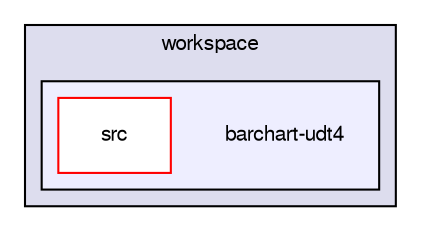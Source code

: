 digraph G {
  bgcolor=transparent;
  compound=true
  node [ fontsize="10", fontname="FreeSans"];
  edge [ labelfontsize="10", labelfontname="FreeSans"];
  subgraph clusterdir_9a705b77207b59d204f58b3312981989 {
    graph [ bgcolor="#ddddee", pencolor="black", label="workspace" fontname="FreeSans", fontsize="10", URL="dir_9a705b77207b59d204f58b3312981989.html"]
  subgraph clusterdir_24c9a4be6adca1637dbb3185004345bf {
    graph [ bgcolor="#eeeeff", pencolor="black", label="" URL="dir_24c9a4be6adca1637dbb3185004345bf.html"];
    dir_24c9a4be6adca1637dbb3185004345bf [shape=plaintext label="barchart-udt4"];
    dir_2822e0aecc6be674c5d847e9e39dc37e [shape=box label="src" color="red" fillcolor="white" style="filled" URL="dir_2822e0aecc6be674c5d847e9e39dc37e.html"];
  }
  }
}
